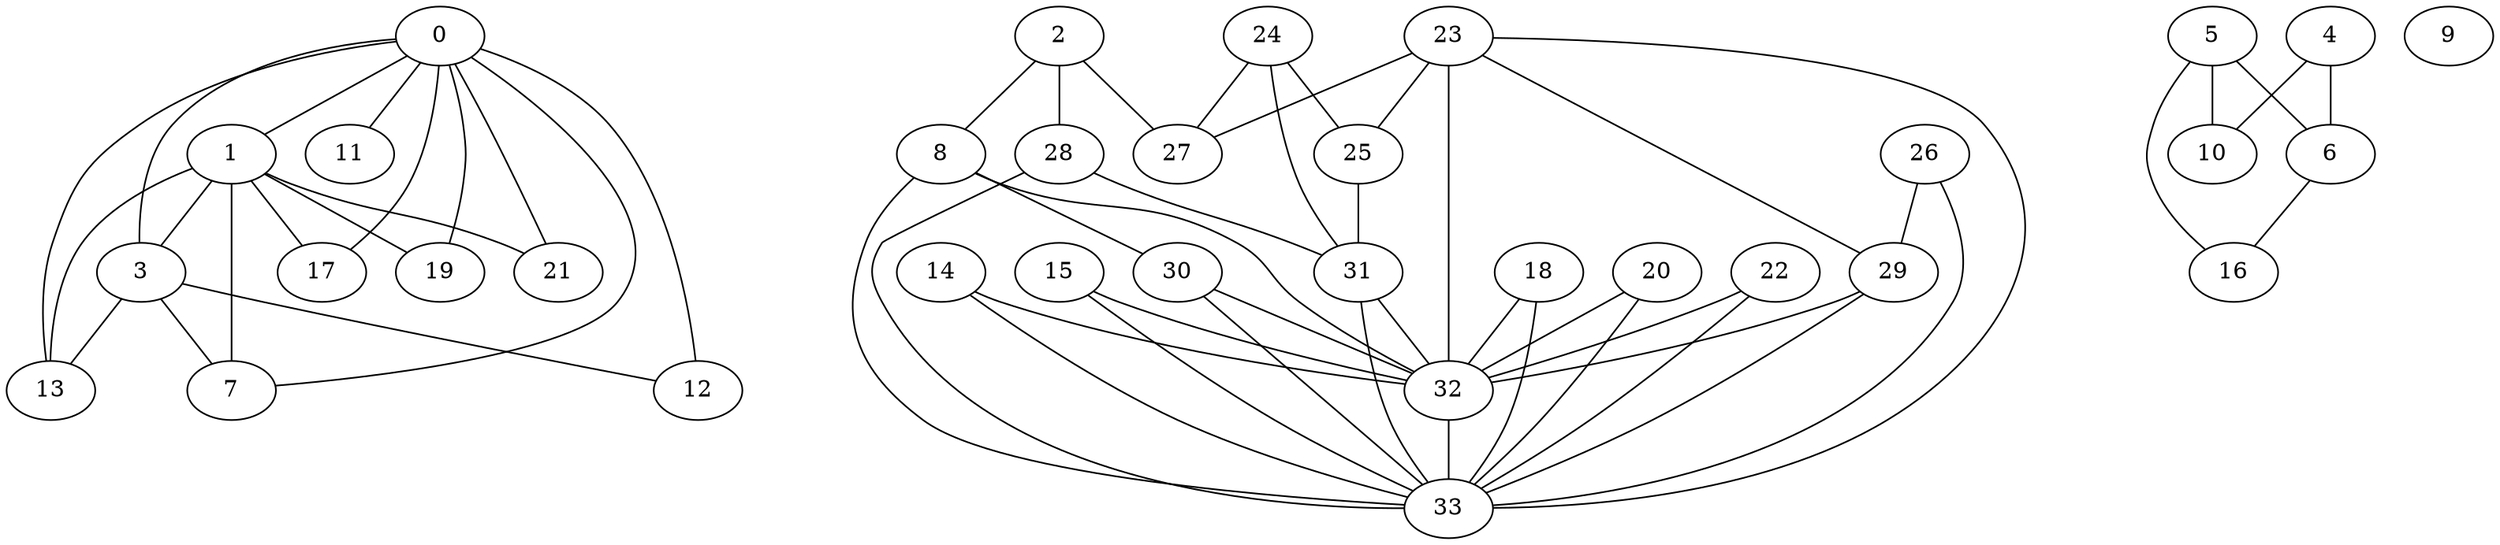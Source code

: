strict graph "Zachary's Karate Club" {
0 [club="Mr. Hi"];
1 [club="Mr. Hi"];
2 [club="Mr. Hi"];
3 [club="Mr. Hi"];
4 [club="Mr. Hi"];
5 [club="Mr. Hi"];
6 [club="Mr. Hi"];
7 [club="Mr. Hi"];
8 [club="Mr. Hi"];
9 [club=Officer];
10 [club="Mr. Hi"];
11 [club="Mr. Hi"];
12 [club="Mr. Hi"];
13 [club="Mr. Hi"];
14 [club=Officer];
15 [club=Officer];
16 [club="Mr. Hi"];
17 [club="Mr. Hi"];
18 [club=Officer];
19 [club="Mr. Hi"];
20 [club=Officer];
21 [club="Mr. Hi"];
22 [club=Officer];
23 [club=Officer];
24 [club=Officer];
25 [club=Officer];
26 [club=Officer];
27 [club=Officer];
28 [club=Officer];
29 [club=Officer];
30 [club=Officer];
31 [club=Officer];
32 [club=Officer];
33 [club=Officer];
0 -- 1;
0 -- 3;
0 -- 7;
0 -- 11;
0 -- 12;
0 -- 13;
0 -- 17;
0 -- 19;
0 -- 21;
1 -- 17;
1 -- 3;
1 -- 21;
1 -- 19;
1 -- 7;
1 -- 13;
2 -- 8;
2 -- 27;
2 -- 28;
3 -- 7;
3 -- 12;
3 -- 13;
4 -- 10;
4 -- 6;
5 -- 16;
5 -- 10;
5 -- 6;
6 -- 16;
8 -- 32;
8 -- 30;
8 -- 33;
14 -- 32;
14 -- 33;
15 -- 32;
15 -- 33;
18 -- 32;
18 -- 33;
20 -- 32;
20 -- 33;
22 -- 32;
22 -- 33;
23 -- 32;
23 -- 25;
23 -- 27;
23 -- 29;
23 -- 33;
24 -- 25;
24 -- 27;
24 -- 31;
25 -- 31;
26 -- 33;
26 -- 29;
28 -- 33;
28 -- 31;
29 -- 32;
29 -- 33;
30 -- 33;
30 -- 32;
31 -- 32;
31 -- 33;
32 -- 33;
}
